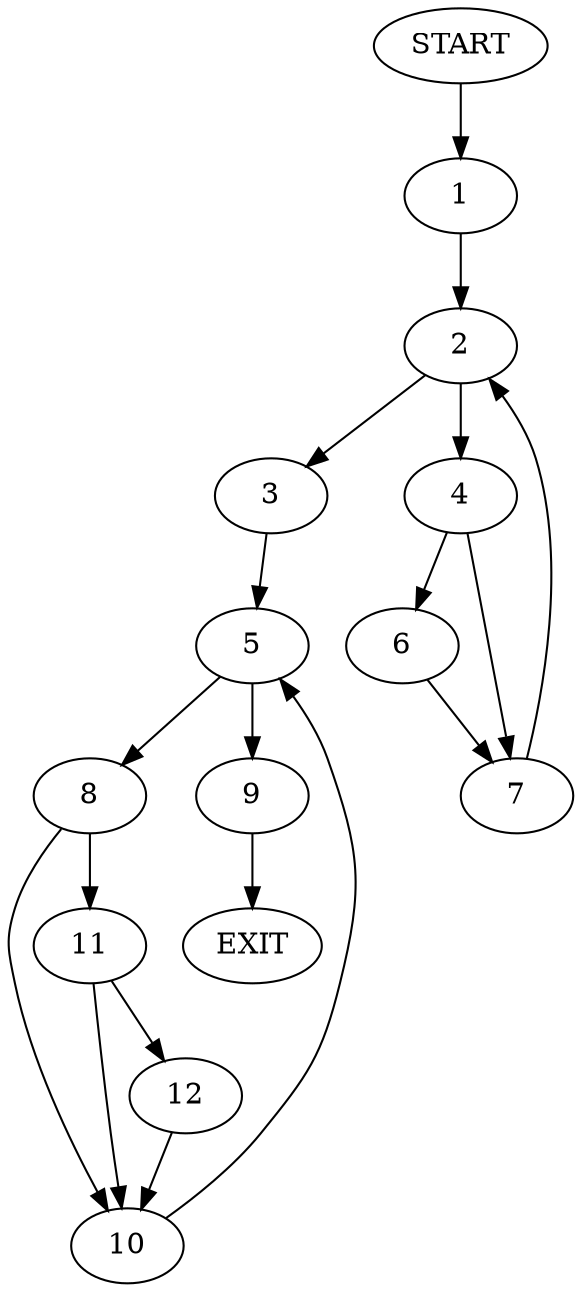 digraph {
0 [label="START"]
13 [label="EXIT"]
0 -> 1
1 -> 2
2 -> 3
2 -> 4
3 -> 5
4 -> 6
4 -> 7
7 -> 2
6 -> 7
5 -> 8
5 -> 9
8 -> 10
8 -> 11
9 -> 13
10 -> 5
11 -> 10
11 -> 12
12 -> 10
}
